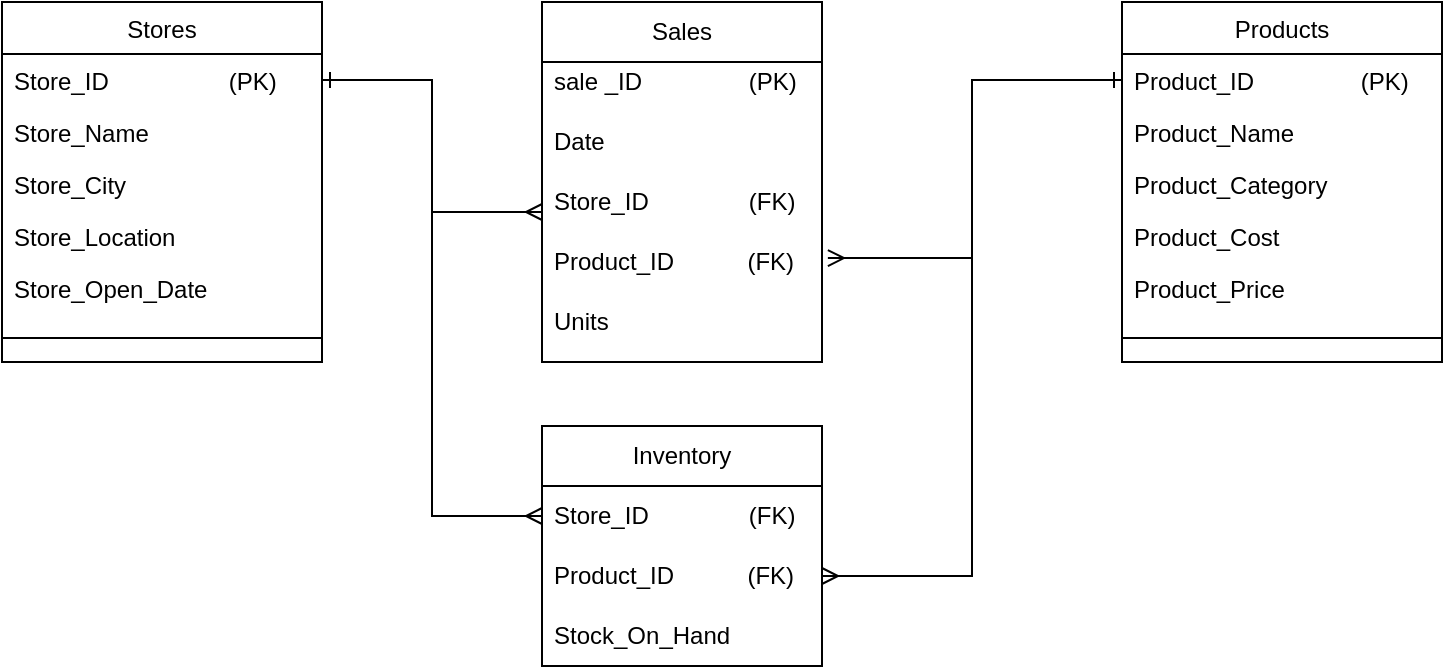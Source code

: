 <mxfile version="26.0.6">
  <diagram id="C5RBs43oDa-KdzZeNtuy" name="Page-1">
    <mxGraphModel dx="880" dy="512" grid="0" gridSize="10" guides="1" tooltips="1" connect="1" arrows="1" fold="1" page="1" pageScale="1" pageWidth="827" pageHeight="1169" math="0" shadow="0">
      <root>
        <mxCell id="WIyWlLk6GJQsqaUBKTNV-0" />
        <mxCell id="WIyWlLk6GJQsqaUBKTNV-1" parent="WIyWlLk6GJQsqaUBKTNV-0" />
        <mxCell id="zkfFHV4jXpPFQw0GAbJ--17" value="Products&#xa;" style="swimlane;fontStyle=0;align=center;verticalAlign=top;childLayout=stackLayout;horizontal=1;startSize=26;horizontalStack=0;resizeParent=1;resizeLast=0;collapsible=1;marginBottom=0;rounded=0;shadow=0;strokeWidth=1;" parent="WIyWlLk6GJQsqaUBKTNV-1" vertex="1">
          <mxGeometry x="590" y="108" width="160" height="180" as="geometry">
            <mxRectangle x="550" y="140" width="160" height="26" as="alternateBounds" />
          </mxGeometry>
        </mxCell>
        <mxCell id="zkfFHV4jXpPFQw0GAbJ--18" value="Product_ID                (PK)&#xa;&#xa;" style="text;align=left;verticalAlign=top;spacingLeft=4;spacingRight=4;overflow=hidden;rotatable=0;points=[[0,0.5],[1,0.5]];portConstraint=eastwest;" parent="zkfFHV4jXpPFQw0GAbJ--17" vertex="1">
          <mxGeometry y="26" width="160" height="26" as="geometry" />
        </mxCell>
        <mxCell id="zkfFHV4jXpPFQw0GAbJ--19" value="Product_Name&#xa;" style="text;align=left;verticalAlign=top;spacingLeft=4;spacingRight=4;overflow=hidden;rotatable=0;points=[[0,0.5],[1,0.5]];portConstraint=eastwest;rounded=0;shadow=0;html=0;" parent="zkfFHV4jXpPFQw0GAbJ--17" vertex="1">
          <mxGeometry y="52" width="160" height="26" as="geometry" />
        </mxCell>
        <mxCell id="zkfFHV4jXpPFQw0GAbJ--20" value="Product_Category" style="text;align=left;verticalAlign=top;spacingLeft=4;spacingRight=4;overflow=hidden;rotatable=0;points=[[0,0.5],[1,0.5]];portConstraint=eastwest;rounded=0;shadow=0;html=0;" parent="zkfFHV4jXpPFQw0GAbJ--17" vertex="1">
          <mxGeometry y="78" width="160" height="26" as="geometry" />
        </mxCell>
        <mxCell id="zkfFHV4jXpPFQw0GAbJ--21" value="Product_Cost&#xa;" style="text;align=left;verticalAlign=top;spacingLeft=4;spacingRight=4;overflow=hidden;rotatable=0;points=[[0,0.5],[1,0.5]];portConstraint=eastwest;rounded=0;shadow=0;html=0;" parent="zkfFHV4jXpPFQw0GAbJ--17" vertex="1">
          <mxGeometry y="104" width="160" height="26" as="geometry" />
        </mxCell>
        <mxCell id="zkfFHV4jXpPFQw0GAbJ--22" value="Product_Price" style="text;align=left;verticalAlign=top;spacingLeft=4;spacingRight=4;overflow=hidden;rotatable=0;points=[[0,0.5],[1,0.5]];portConstraint=eastwest;rounded=0;shadow=0;html=0;" parent="zkfFHV4jXpPFQw0GAbJ--17" vertex="1">
          <mxGeometry y="130" width="160" height="26" as="geometry" />
        </mxCell>
        <mxCell id="zkfFHV4jXpPFQw0GAbJ--23" value="" style="line;html=1;strokeWidth=1;align=left;verticalAlign=middle;spacingTop=-1;spacingLeft=3;spacingRight=3;rotatable=0;labelPosition=right;points=[];portConstraint=eastwest;" parent="zkfFHV4jXpPFQw0GAbJ--17" vertex="1">
          <mxGeometry y="156" width="160" height="24" as="geometry" />
        </mxCell>
        <mxCell id="Zgg9uJHo19KM8ICSodwc-6" value="Sales" style="swimlane;fontStyle=0;childLayout=stackLayout;horizontal=1;startSize=30;horizontalStack=0;resizeParent=1;resizeParentMax=0;resizeLast=0;collapsible=1;marginBottom=0;whiteSpace=wrap;html=1;" parent="WIyWlLk6GJQsqaUBKTNV-1" vertex="1">
          <mxGeometry x="300" y="108" width="140" height="180" as="geometry" />
        </mxCell>
        <mxCell id="Zgg9uJHo19KM8ICSodwc-8" value="sale _ID&amp;nbsp; &amp;nbsp; &amp;nbsp; &amp;nbsp; &amp;nbsp; &amp;nbsp; &amp;nbsp; &amp;nbsp; (PK)&lt;div&gt;&lt;br&gt;&lt;/div&gt;" style="text;strokeColor=none;fillColor=none;align=left;verticalAlign=middle;spacingLeft=4;spacingRight=4;overflow=hidden;points=[[0,0.5],[1,0.5]];portConstraint=eastwest;rotatable=0;whiteSpace=wrap;html=1;" parent="Zgg9uJHo19KM8ICSodwc-6" vertex="1">
          <mxGeometry y="30" width="140" height="30" as="geometry" />
        </mxCell>
        <mxCell id="Zgg9uJHo19KM8ICSodwc-9" value="Date&amp;nbsp; &amp;nbsp; &amp;nbsp; &amp;nbsp; &amp;nbsp; &amp;nbsp; &amp;nbsp; &amp;nbsp; &amp;nbsp; &amp;nbsp; &amp;nbsp;&amp;nbsp;&lt;div&gt;&lt;br&gt;&lt;/div&gt;" style="text;strokeColor=none;fillColor=none;align=left;verticalAlign=middle;spacingLeft=4;spacingRight=4;overflow=hidden;points=[[0,0.5],[1,0.5]];portConstraint=eastwest;rotatable=0;whiteSpace=wrap;html=1;" parent="Zgg9uJHo19KM8ICSodwc-6" vertex="1">
          <mxGeometry y="60" width="140" height="30" as="geometry" />
        </mxCell>
        <mxCell id="Zgg9uJHo19KM8ICSodwc-11" value="Store_ID&amp;nbsp; &amp;nbsp; &amp;nbsp; &amp;nbsp; &amp;nbsp; &amp;nbsp; &amp;nbsp; &amp;nbsp;(FK)&lt;div&gt;&lt;br&gt;&lt;/div&gt;" style="text;strokeColor=none;fillColor=none;align=left;verticalAlign=middle;spacingLeft=4;spacingRight=4;overflow=hidden;points=[[0,0.5],[1,0.5]];portConstraint=eastwest;rotatable=0;whiteSpace=wrap;html=1;" parent="Zgg9uJHo19KM8ICSodwc-6" vertex="1">
          <mxGeometry y="90" width="140" height="30" as="geometry" />
        </mxCell>
        <mxCell id="Zgg9uJHo19KM8ICSodwc-12" value="Product_ID&amp;nbsp; &amp;nbsp; &amp;nbsp; &amp;nbsp; &amp;nbsp; &amp;nbsp;(FK)&lt;div&gt;&lt;div&gt;&lt;br&gt;&lt;/div&gt;&lt;/div&gt;" style="text;strokeColor=none;fillColor=none;align=left;verticalAlign=middle;spacingLeft=4;spacingRight=4;overflow=hidden;points=[[0,0.5],[1,0.5]];portConstraint=eastwest;rotatable=0;whiteSpace=wrap;html=1;" parent="Zgg9uJHo19KM8ICSodwc-6" vertex="1">
          <mxGeometry y="120" width="140" height="30" as="geometry" />
        </mxCell>
        <mxCell id="Zgg9uJHo19KM8ICSodwc-10" value="Units&lt;div&gt;&lt;br&gt;&lt;/div&gt;" style="text;strokeColor=none;fillColor=none;align=left;verticalAlign=middle;spacingLeft=4;spacingRight=4;overflow=hidden;points=[[0,0.5],[1,0.5]];portConstraint=eastwest;rotatable=0;whiteSpace=wrap;html=1;" parent="Zgg9uJHo19KM8ICSodwc-6" vertex="1">
          <mxGeometry y="150" width="140" height="30" as="geometry" />
        </mxCell>
        <mxCell id="Zgg9uJHo19KM8ICSodwc-13" value="Inventory" style="swimlane;fontStyle=0;childLayout=stackLayout;horizontal=1;startSize=30;horizontalStack=0;resizeParent=1;resizeParentMax=0;resizeLast=0;collapsible=1;marginBottom=0;whiteSpace=wrap;html=1;" parent="WIyWlLk6GJQsqaUBKTNV-1" vertex="1">
          <mxGeometry x="300" y="320" width="140" height="120" as="geometry" />
        </mxCell>
        <mxCell id="Zgg9uJHo19KM8ICSodwc-14" value="Store_ID&amp;nbsp; &amp;nbsp; &amp;nbsp; &amp;nbsp; &amp;nbsp; &amp;nbsp; &amp;nbsp; &amp;nbsp;(FK)" style="text;strokeColor=none;fillColor=none;align=left;verticalAlign=middle;spacingLeft=4;spacingRight=4;overflow=hidden;points=[[0,0.5],[1,0.5]];portConstraint=eastwest;rotatable=0;whiteSpace=wrap;html=1;" parent="Zgg9uJHo19KM8ICSodwc-13" vertex="1">
          <mxGeometry y="30" width="140" height="30" as="geometry" />
        </mxCell>
        <mxCell id="Zgg9uJHo19KM8ICSodwc-15" value="Product_ID&amp;nbsp; &amp;nbsp; &amp;nbsp; &amp;nbsp; &amp;nbsp; &amp;nbsp;(FK)" style="text;strokeColor=none;fillColor=none;align=left;verticalAlign=middle;spacingLeft=4;spacingRight=4;overflow=hidden;points=[[0,0.5],[1,0.5]];portConstraint=eastwest;rotatable=0;whiteSpace=wrap;html=1;" parent="Zgg9uJHo19KM8ICSodwc-13" vertex="1">
          <mxGeometry y="60" width="140" height="30" as="geometry" />
        </mxCell>
        <mxCell id="Zgg9uJHo19KM8ICSodwc-16" value="Stock_On_Hand" style="text;strokeColor=none;fillColor=none;align=left;verticalAlign=middle;spacingLeft=4;spacingRight=4;overflow=hidden;points=[[0,0.5],[1,0.5]];portConstraint=eastwest;rotatable=0;whiteSpace=wrap;html=1;" parent="Zgg9uJHo19KM8ICSodwc-13" vertex="1">
          <mxGeometry y="90" width="140" height="30" as="geometry" />
        </mxCell>
        <mxCell id="Zgg9uJHo19KM8ICSodwc-23" value="Stores&#xa;&#xa;" style="swimlane;fontStyle=0;align=center;verticalAlign=top;childLayout=stackLayout;horizontal=1;startSize=26;horizontalStack=0;resizeParent=1;resizeLast=0;collapsible=1;marginBottom=0;rounded=0;shadow=0;strokeWidth=1;" parent="WIyWlLk6GJQsqaUBKTNV-1" vertex="1">
          <mxGeometry x="30" y="108" width="160" height="180" as="geometry">
            <mxRectangle x="550" y="140" width="160" height="26" as="alternateBounds" />
          </mxGeometry>
        </mxCell>
        <mxCell id="Zgg9uJHo19KM8ICSodwc-24" value="Store_ID                  (PK)&#xa;&#xa;" style="text;align=left;verticalAlign=top;spacingLeft=4;spacingRight=4;overflow=hidden;rotatable=0;points=[[0,0.5],[1,0.5]];portConstraint=eastwest;" parent="Zgg9uJHo19KM8ICSodwc-23" vertex="1">
          <mxGeometry y="26" width="160" height="26" as="geometry" />
        </mxCell>
        <mxCell id="Zgg9uJHo19KM8ICSodwc-25" value="Store_Name&#xa;" style="text;align=left;verticalAlign=top;spacingLeft=4;spacingRight=4;overflow=hidden;rotatable=0;points=[[0,0.5],[1,0.5]];portConstraint=eastwest;rounded=0;shadow=0;html=0;" parent="Zgg9uJHo19KM8ICSodwc-23" vertex="1">
          <mxGeometry y="52" width="160" height="26" as="geometry" />
        </mxCell>
        <mxCell id="Zgg9uJHo19KM8ICSodwc-26" value="Store_City" style="text;align=left;verticalAlign=top;spacingLeft=4;spacingRight=4;overflow=hidden;rotatable=0;points=[[0,0.5],[1,0.5]];portConstraint=eastwest;rounded=0;shadow=0;html=0;" parent="Zgg9uJHo19KM8ICSodwc-23" vertex="1">
          <mxGeometry y="78" width="160" height="26" as="geometry" />
        </mxCell>
        <mxCell id="Zgg9uJHo19KM8ICSodwc-27" value="Store_Location&#xa;&#xa;" style="text;align=left;verticalAlign=top;spacingLeft=4;spacingRight=4;overflow=hidden;rotatable=0;points=[[0,0.5],[1,0.5]];portConstraint=eastwest;rounded=0;shadow=0;html=0;" parent="Zgg9uJHo19KM8ICSodwc-23" vertex="1">
          <mxGeometry y="104" width="160" height="26" as="geometry" />
        </mxCell>
        <mxCell id="Zgg9uJHo19KM8ICSodwc-28" value="Store_Open_Date" style="text;align=left;verticalAlign=top;spacingLeft=4;spacingRight=4;overflow=hidden;rotatable=0;points=[[0,0.5],[1,0.5]];portConstraint=eastwest;rounded=0;shadow=0;html=0;" parent="Zgg9uJHo19KM8ICSodwc-23" vertex="1">
          <mxGeometry y="130" width="160" height="26" as="geometry" />
        </mxCell>
        <mxCell id="Zgg9uJHo19KM8ICSodwc-29" value="" style="line;html=1;strokeWidth=1;align=left;verticalAlign=middle;spacingTop=-1;spacingLeft=3;spacingRight=3;rotatable=0;labelPosition=right;points=[];portConstraint=eastwest;" parent="Zgg9uJHo19KM8ICSodwc-23" vertex="1">
          <mxGeometry y="156" width="160" height="24" as="geometry" />
        </mxCell>
        <mxCell id="Zgg9uJHo19KM8ICSodwc-32" style="edgeStyle=orthogonalEdgeStyle;rounded=0;orthogonalLoop=1;jettySize=auto;html=1;exitX=0;exitY=0.5;exitDx=0;exitDy=0;entryX=1.021;entryY=0.267;entryDx=0;entryDy=0;entryPerimeter=0;startArrow=ERone;startFill=0;endArrow=ERmany;endFill=0;" parent="WIyWlLk6GJQsqaUBKTNV-1" source="zkfFHV4jXpPFQw0GAbJ--18" target="Zgg9uJHo19KM8ICSodwc-12" edge="1">
          <mxGeometry relative="1" as="geometry" />
        </mxCell>
        <mxCell id="Zgg9uJHo19KM8ICSodwc-33" style="edgeStyle=orthogonalEdgeStyle;rounded=0;orthogonalLoop=1;jettySize=auto;html=1;entryX=0;entryY=0.5;entryDx=0;entryDy=0;endArrow=ERmany;endFill=0;startArrow=ERone;startFill=0;" parent="WIyWlLk6GJQsqaUBKTNV-1" source="Zgg9uJHo19KM8ICSodwc-24" target="Zgg9uJHo19KM8ICSodwc-11" edge="1">
          <mxGeometry relative="1" as="geometry" />
        </mxCell>
        <mxCell id="Zgg9uJHo19KM8ICSodwc-34" style="edgeStyle=orthogonalEdgeStyle;rounded=0;orthogonalLoop=1;jettySize=auto;html=1;entryX=0;entryY=0.5;entryDx=0;entryDy=0;endArrow=ERmany;endFill=0;" parent="WIyWlLk6GJQsqaUBKTNV-1" source="Zgg9uJHo19KM8ICSodwc-24" target="Zgg9uJHo19KM8ICSodwc-14" edge="1">
          <mxGeometry relative="1" as="geometry" />
        </mxCell>
        <mxCell id="Zgg9uJHo19KM8ICSodwc-35" style="edgeStyle=orthogonalEdgeStyle;rounded=0;orthogonalLoop=1;jettySize=auto;html=1;exitX=0;exitY=0.5;exitDx=0;exitDy=0;entryX=1;entryY=0.5;entryDx=0;entryDy=0;startArrow=ERone;startFill=0;endArrow=ERmany;endFill=0;" parent="WIyWlLk6GJQsqaUBKTNV-1" source="zkfFHV4jXpPFQw0GAbJ--18" target="Zgg9uJHo19KM8ICSodwc-15" edge="1">
          <mxGeometry relative="1" as="geometry" />
        </mxCell>
      </root>
    </mxGraphModel>
  </diagram>
</mxfile>
